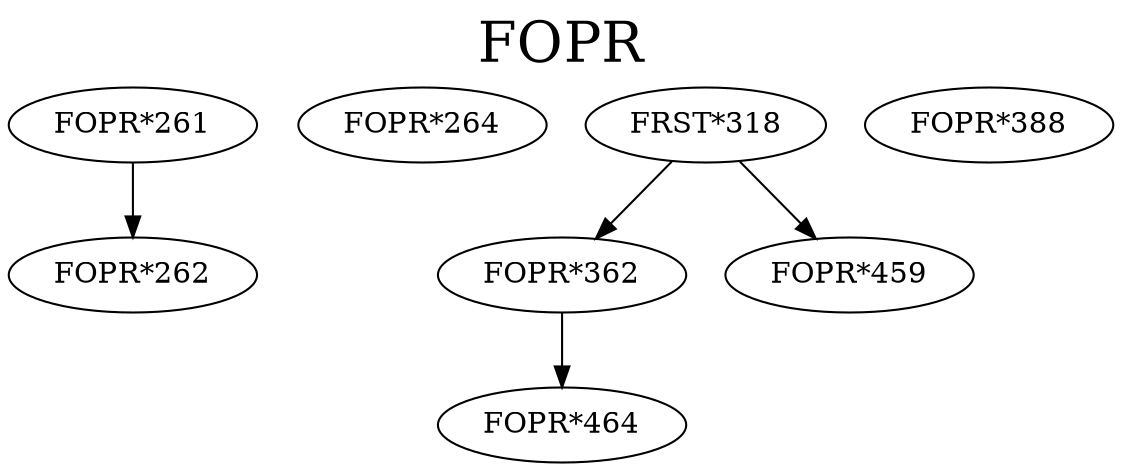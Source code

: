 digraph FOPR {
labelloc = "t";
label = "FOPR"
fontsize = 27;
"FOPR*261"
"FOPR*261" -> "FOPR*262" [style=solid]
"FOPR*264"
"FRST*318" -> "FOPR*362" [style=solid]
"FOPR*388"
"FRST*318" -> "FOPR*459" [style=solid]
"FOPR*362" -> "FOPR*464" [style=solid]
}
